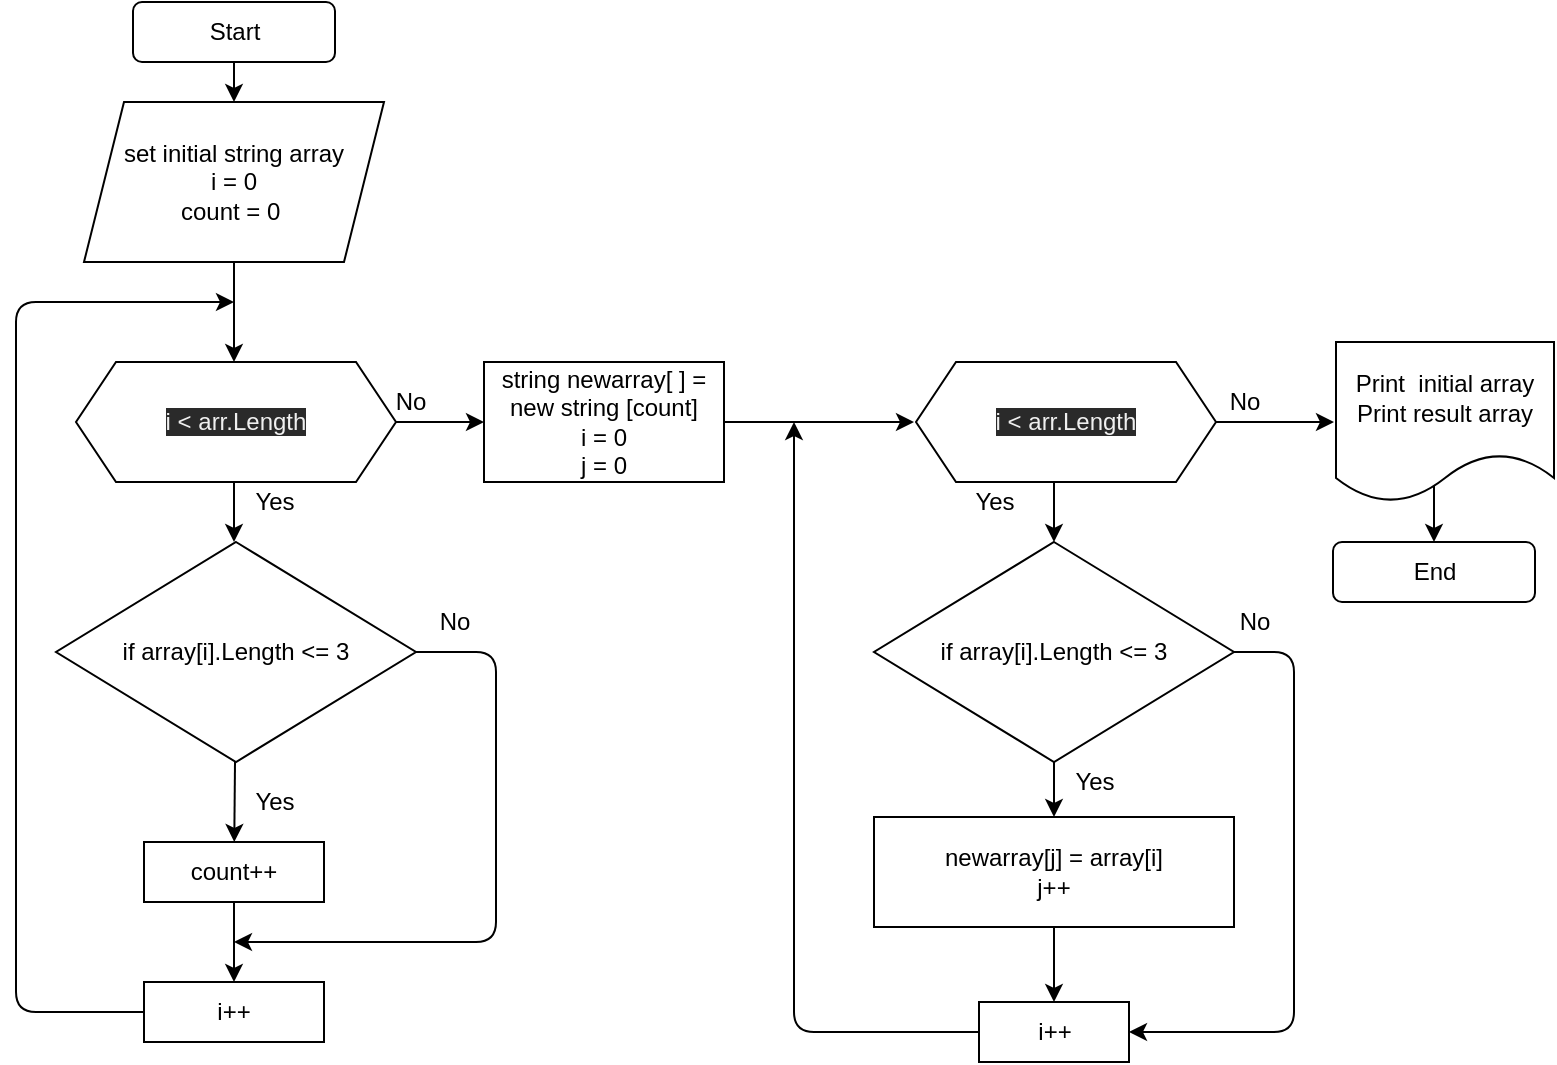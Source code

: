 <mxfile>
    <diagram id="BfIqme804y8G6-ah13M6" name="Страница 1">
        <mxGraphModel dx="1204" dy="676" grid="1" gridSize="10" guides="1" tooltips="1" connect="1" arrows="1" fold="1" page="1" pageScale="1" pageWidth="827" pageHeight="1169" math="0" shadow="0">
            <root>
                <mxCell id="0"/>
                <mxCell id="1" parent="0"/>
                <mxCell id="2" value="" style="edgeStyle=none;html=1;" parent="1" source="3" target="5" edge="1">
                    <mxGeometry relative="1" as="geometry"/>
                </mxCell>
                <mxCell id="3" value="Start" style="rounded=1;whiteSpace=wrap;html=1;" parent="1" vertex="1">
                    <mxGeometry x="98.5" y="10" width="101" height="30" as="geometry"/>
                </mxCell>
                <mxCell id="4" value="" style="edgeStyle=none;html=1;entryX=0.5;entryY=0;entryDx=0;entryDy=0;" parent="1" source="5" edge="1">
                    <mxGeometry relative="1" as="geometry">
                        <mxPoint x="149" y="190" as="targetPoint"/>
                    </mxGeometry>
                </mxCell>
                <mxCell id="5" value="set initial string array&lt;br&gt;i = 0&lt;br&gt;count = 0&amp;nbsp;" style="shape=parallelogram;perimeter=parallelogramPerimeter;whiteSpace=wrap;html=1;fixedSize=1;" parent="1" vertex="1">
                    <mxGeometry x="74" y="60" width="150" height="80" as="geometry"/>
                </mxCell>
                <mxCell id="6" value="" style="edgeStyle=none;html=1;" parent="1" edge="1">
                    <mxGeometry relative="1" as="geometry">
                        <mxPoint x="149" y="280" as="targetPoint"/>
                        <mxPoint x="149" y="250" as="sourcePoint"/>
                    </mxGeometry>
                </mxCell>
                <mxCell id="7" value="" style="edgeStyle=none;html=1;entryX=0;entryY=0.5;entryDx=0;entryDy=0;" parent="1" target="21" edge="1">
                    <mxGeometry relative="1" as="geometry">
                        <mxPoint x="249" y="220" as="targetPoint"/>
                        <mxPoint x="221.5" y="220" as="sourcePoint"/>
                    </mxGeometry>
                </mxCell>
                <mxCell id="9" value="Yes" style="text;html=1;align=center;verticalAlign=middle;resizable=0;points=[];autosize=1;strokeColor=none;fillColor=none;" parent="1" vertex="1">
                    <mxGeometry x="149" y="250" width="40" height="20" as="geometry"/>
                </mxCell>
                <mxCell id="10" value="No" style="text;html=1;align=center;verticalAlign=middle;resizable=0;points=[];autosize=1;strokeColor=none;fillColor=none;" parent="1" vertex="1">
                    <mxGeometry x="221.5" y="200" width="30" height="20" as="geometry"/>
                </mxCell>
                <mxCell id="11" value="" style="edgeStyle=none;html=1;" parent="1" source="13" target="15" edge="1">
                    <mxGeometry relative="1" as="geometry"/>
                </mxCell>
                <mxCell id="12" style="edgeStyle=none;html=1;" parent="1" source="13" edge="1">
                    <mxGeometry relative="1" as="geometry">
                        <mxPoint x="149" y="480" as="targetPoint"/>
                        <Array as="points">
                            <mxPoint x="280" y="335"/>
                            <mxPoint x="280" y="480"/>
                        </Array>
                    </mxGeometry>
                </mxCell>
                <mxCell id="13" value="if array[i].Length &amp;lt;= 3" style="rhombus;whiteSpace=wrap;html=1;" parent="1" vertex="1">
                    <mxGeometry x="60" y="280" width="180" height="110" as="geometry"/>
                </mxCell>
                <mxCell id="14" value="" style="edgeStyle=none;html=1;" parent="1" source="15" target="18" edge="1">
                    <mxGeometry relative="1" as="geometry"/>
                </mxCell>
                <mxCell id="15" value="count++" style="whiteSpace=wrap;html=1;" parent="1" vertex="1">
                    <mxGeometry x="104" y="430" width="90" height="30" as="geometry"/>
                </mxCell>
                <mxCell id="16" value="Yes" style="text;html=1;align=center;verticalAlign=middle;resizable=0;points=[];autosize=1;strokeColor=none;fillColor=none;" parent="1" vertex="1">
                    <mxGeometry x="149" y="400" width="40" height="20" as="geometry"/>
                </mxCell>
                <mxCell id="17" style="edgeStyle=none;html=1;" parent="1" source="18" edge="1">
                    <mxGeometry relative="1" as="geometry">
                        <mxPoint x="149" y="160" as="targetPoint"/>
                        <Array as="points">
                            <mxPoint x="40" y="515"/>
                            <mxPoint x="40" y="340"/>
                            <mxPoint x="40" y="160"/>
                        </Array>
                    </mxGeometry>
                </mxCell>
                <mxCell id="18" value="i++" style="whiteSpace=wrap;html=1;" parent="1" vertex="1">
                    <mxGeometry x="104" y="500" width="90" height="30" as="geometry"/>
                </mxCell>
                <mxCell id="19" value="No" style="text;html=1;align=center;verticalAlign=middle;resizable=0;points=[];autosize=1;strokeColor=none;fillColor=none;" parent="1" vertex="1">
                    <mxGeometry x="244" y="310" width="30" height="20" as="geometry"/>
                </mxCell>
                <mxCell id="20" value="" style="edgeStyle=none;html=1;" parent="1" source="21" edge="1">
                    <mxGeometry relative="1" as="geometry">
                        <mxPoint x="489" y="220" as="targetPoint"/>
                    </mxGeometry>
                </mxCell>
                <mxCell id="21" value="string newarray[ ] = new string [count]&lt;br&gt;i = 0&lt;br&gt;j = 0" style="rounded=0;whiteSpace=wrap;html=1;" parent="1" vertex="1">
                    <mxGeometry x="274" y="190" width="120" height="60" as="geometry"/>
                </mxCell>
                <mxCell id="22" value="" style="edgeStyle=none;html=1;entryX=0.5;entryY=0;entryDx=0;entryDy=0;" parent="1" target="28" edge="1">
                    <mxGeometry relative="1" as="geometry">
                        <mxPoint x="509" y="330" as="targetPoint"/>
                        <mxPoint x="559" y="250" as="sourcePoint"/>
                    </mxGeometry>
                </mxCell>
                <mxCell id="23" value="" style="edgeStyle=none;html=1;entryX=0;entryY=0.5;entryDx=0;entryDy=0;" parent="1" edge="1">
                    <mxGeometry relative="1" as="geometry">
                        <mxPoint x="699" y="220" as="targetPoint"/>
                        <mxPoint x="629" y="220" as="sourcePoint"/>
                    </mxGeometry>
                </mxCell>
                <mxCell id="25" value="Yes" style="text;html=1;align=center;verticalAlign=middle;resizable=0;points=[];autosize=1;strokeColor=none;fillColor=none;" parent="1" vertex="1">
                    <mxGeometry x="509" y="250" width="40" height="20" as="geometry"/>
                </mxCell>
                <mxCell id="26" value="" style="edgeStyle=none;html=1;" parent="1" source="28" target="30" edge="1">
                    <mxGeometry relative="1" as="geometry"/>
                </mxCell>
                <mxCell id="27" style="edgeStyle=none;html=1;entryX=1;entryY=0.5;entryDx=0;entryDy=0;exitX=1;exitY=0.5;exitDx=0;exitDy=0;" parent="1" source="28" target="33" edge="1">
                    <mxGeometry relative="1" as="geometry">
                        <Array as="points">
                            <mxPoint x="679" y="335"/>
                            <mxPoint x="679" y="525"/>
                        </Array>
                    </mxGeometry>
                </mxCell>
                <mxCell id="28" value="if array[i].Length &amp;lt;= 3" style="rhombus;whiteSpace=wrap;html=1;" parent="1" vertex="1">
                    <mxGeometry x="469" y="280" width="180" height="110" as="geometry"/>
                </mxCell>
                <mxCell id="29" value="" style="edgeStyle=none;html=1;" parent="1" source="30" target="33" edge="1">
                    <mxGeometry relative="1" as="geometry"/>
                </mxCell>
                <mxCell id="30" value="newarray[j] = array[i]&lt;br&gt;j++" style="whiteSpace=wrap;html=1;" parent="1" vertex="1">
                    <mxGeometry x="469" y="417.5" width="180" height="55" as="geometry"/>
                </mxCell>
                <mxCell id="31" value="Yes" style="text;html=1;align=center;verticalAlign=middle;resizable=0;points=[];autosize=1;strokeColor=none;fillColor=none;" parent="1" vertex="1">
                    <mxGeometry x="559" y="390" width="40" height="20" as="geometry"/>
                </mxCell>
                <mxCell id="32" style="edgeStyle=none;html=1;" parent="1" source="33" edge="1">
                    <mxGeometry relative="1" as="geometry">
                        <mxPoint x="429" y="220" as="targetPoint"/>
                        <Array as="points">
                            <mxPoint x="429" y="525"/>
                        </Array>
                    </mxGeometry>
                </mxCell>
                <mxCell id="33" value="i++" style="whiteSpace=wrap;html=1;" parent="1" vertex="1">
                    <mxGeometry x="521.5" y="510" width="75" height="30" as="geometry"/>
                </mxCell>
                <mxCell id="34" value="No" style="text;html=1;align=center;verticalAlign=middle;resizable=0;points=[];autosize=1;strokeColor=none;fillColor=none;" parent="1" vertex="1">
                    <mxGeometry x="644" y="310" width="30" height="20" as="geometry"/>
                </mxCell>
                <mxCell id="35" value="No" style="text;html=1;align=center;verticalAlign=middle;resizable=0;points=[];autosize=1;strokeColor=none;fillColor=none;" parent="1" vertex="1">
                    <mxGeometry x="639" y="200" width="30" height="20" as="geometry"/>
                </mxCell>
                <mxCell id="36" value="" style="edgeStyle=none;html=1;" parent="1" target="38" edge="1">
                    <mxGeometry relative="1" as="geometry">
                        <mxPoint x="749" y="250" as="sourcePoint"/>
                    </mxGeometry>
                </mxCell>
                <mxCell id="38" value="End" style="rounded=1;whiteSpace=wrap;html=1;" parent="1" vertex="1">
                    <mxGeometry x="698.5" y="280" width="101" height="30" as="geometry"/>
                </mxCell>
                <mxCell id="39" value="Print&amp;nbsp; initial array&lt;br&gt;Print result array" style="shape=document;whiteSpace=wrap;html=1;boundedLbl=1;" parent="1" vertex="1">
                    <mxGeometry x="700" y="180" width="109" height="80" as="geometry"/>
                </mxCell>
                <mxCell id="40" value="&#10;&#10;&lt;span style=&quot;color: rgb(240, 240, 240); font-family: helvetica; font-size: 12px; font-style: normal; font-weight: 400; letter-spacing: normal; text-align: center; text-indent: 0px; text-transform: none; word-spacing: 0px; background-color: rgb(42, 42, 42);&quot;&gt;i &amp;lt;&amp;nbsp;&lt;/span&gt;&lt;span style=&quot;color: rgb(240, 240, 240); font-family: helvetica; font-size: 12px; font-style: normal; font-weight: 400; letter-spacing: normal; text-align: center; text-indent: 0px; text-transform: none; word-spacing: 0px; background-color: rgb(42, 42, 42); display: inline; float: none;&quot;&gt;arr.Length&lt;/span&gt;&#10;&#10;" style="shape=hexagon;perimeter=hexagonPerimeter2;whiteSpace=wrap;html=1;fixedSize=1;" parent="1" vertex="1">
                    <mxGeometry x="70" y="190" width="160" height="60" as="geometry"/>
                </mxCell>
                <mxCell id="41" value="&#10;&#10;&lt;span style=&quot;color: rgb(240, 240, 240); font-family: helvetica; font-size: 12px; font-style: normal; font-weight: 400; letter-spacing: normal; text-align: center; text-indent: 0px; text-transform: none; word-spacing: 0px; background-color: rgb(42, 42, 42);&quot;&gt;i &amp;lt;&amp;nbsp;&lt;/span&gt;&lt;span style=&quot;color: rgb(240, 240, 240); font-family: helvetica; font-size: 12px; font-style: normal; font-weight: 400; letter-spacing: normal; text-align: center; text-indent: 0px; text-transform: none; word-spacing: 0px; background-color: rgb(42, 42, 42); display: inline; float: none;&quot;&gt;arr.Length&lt;/span&gt;&#10;&#10;" style="shape=hexagon;perimeter=hexagonPerimeter2;whiteSpace=wrap;html=1;fixedSize=1;" vertex="1" parent="1">
                    <mxGeometry x="490" y="190" width="150" height="60" as="geometry"/>
                </mxCell>
            </root>
        </mxGraphModel>
    </diagram>
</mxfile>